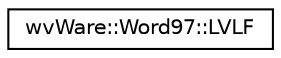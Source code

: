 digraph "类继承关系图"
{
  edge [fontname="Helvetica",fontsize="10",labelfontname="Helvetica",labelfontsize="10"];
  node [fontname="Helvetica",fontsize="10",shape=record];
  rankdir="LR";
  Node0 [label="wvWare::Word97::LVLF",height=0.2,width=0.4,color="black", fillcolor="white", style="filled",URL="$structwv_ware_1_1_word97_1_1_l_v_l_f.html"];
}
